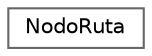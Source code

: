 digraph "Graphical Class Hierarchy"
{
 // LATEX_PDF_SIZE
  bgcolor="transparent";
  edge [fontname=Helvetica,fontsize=10,labelfontname=Helvetica,labelfontsize=10];
  node [fontname=Helvetica,fontsize=10,shape=box,height=0.2,width=0.4];
  rankdir="LR";
  Node0 [id="Node000000",label="NodoRuta",height=0.2,width=0.4,color="grey40", fillcolor="white", style="filled",URL="$struct_nodo_ruta.html",tooltip=" "];
}
